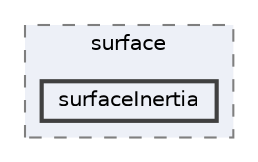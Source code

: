 digraph "applications/utilities/surface/surfaceInertia"
{
 // LATEX_PDF_SIZE
  bgcolor="transparent";
  edge [fontname=Helvetica,fontsize=10,labelfontname=Helvetica,labelfontsize=10];
  node [fontname=Helvetica,fontsize=10,shape=box,height=0.2,width=0.4];
  compound=true
  subgraph clusterdir_f17de662d5fa06afbf0442aecb6ca0a0 {
    graph [ bgcolor="#edf0f7", pencolor="grey50", label="surface", fontname=Helvetica,fontsize=10 style="filled,dashed", URL="dir_f17de662d5fa06afbf0442aecb6ca0a0.html",tooltip=""]
  dir_ff653ffdf25780ed8044aeee4b53362f [label="surfaceInertia", fillcolor="#edf0f7", color="grey25", style="filled,bold", URL="dir_ff653ffdf25780ed8044aeee4b53362f.html",tooltip=""];
  }
}
